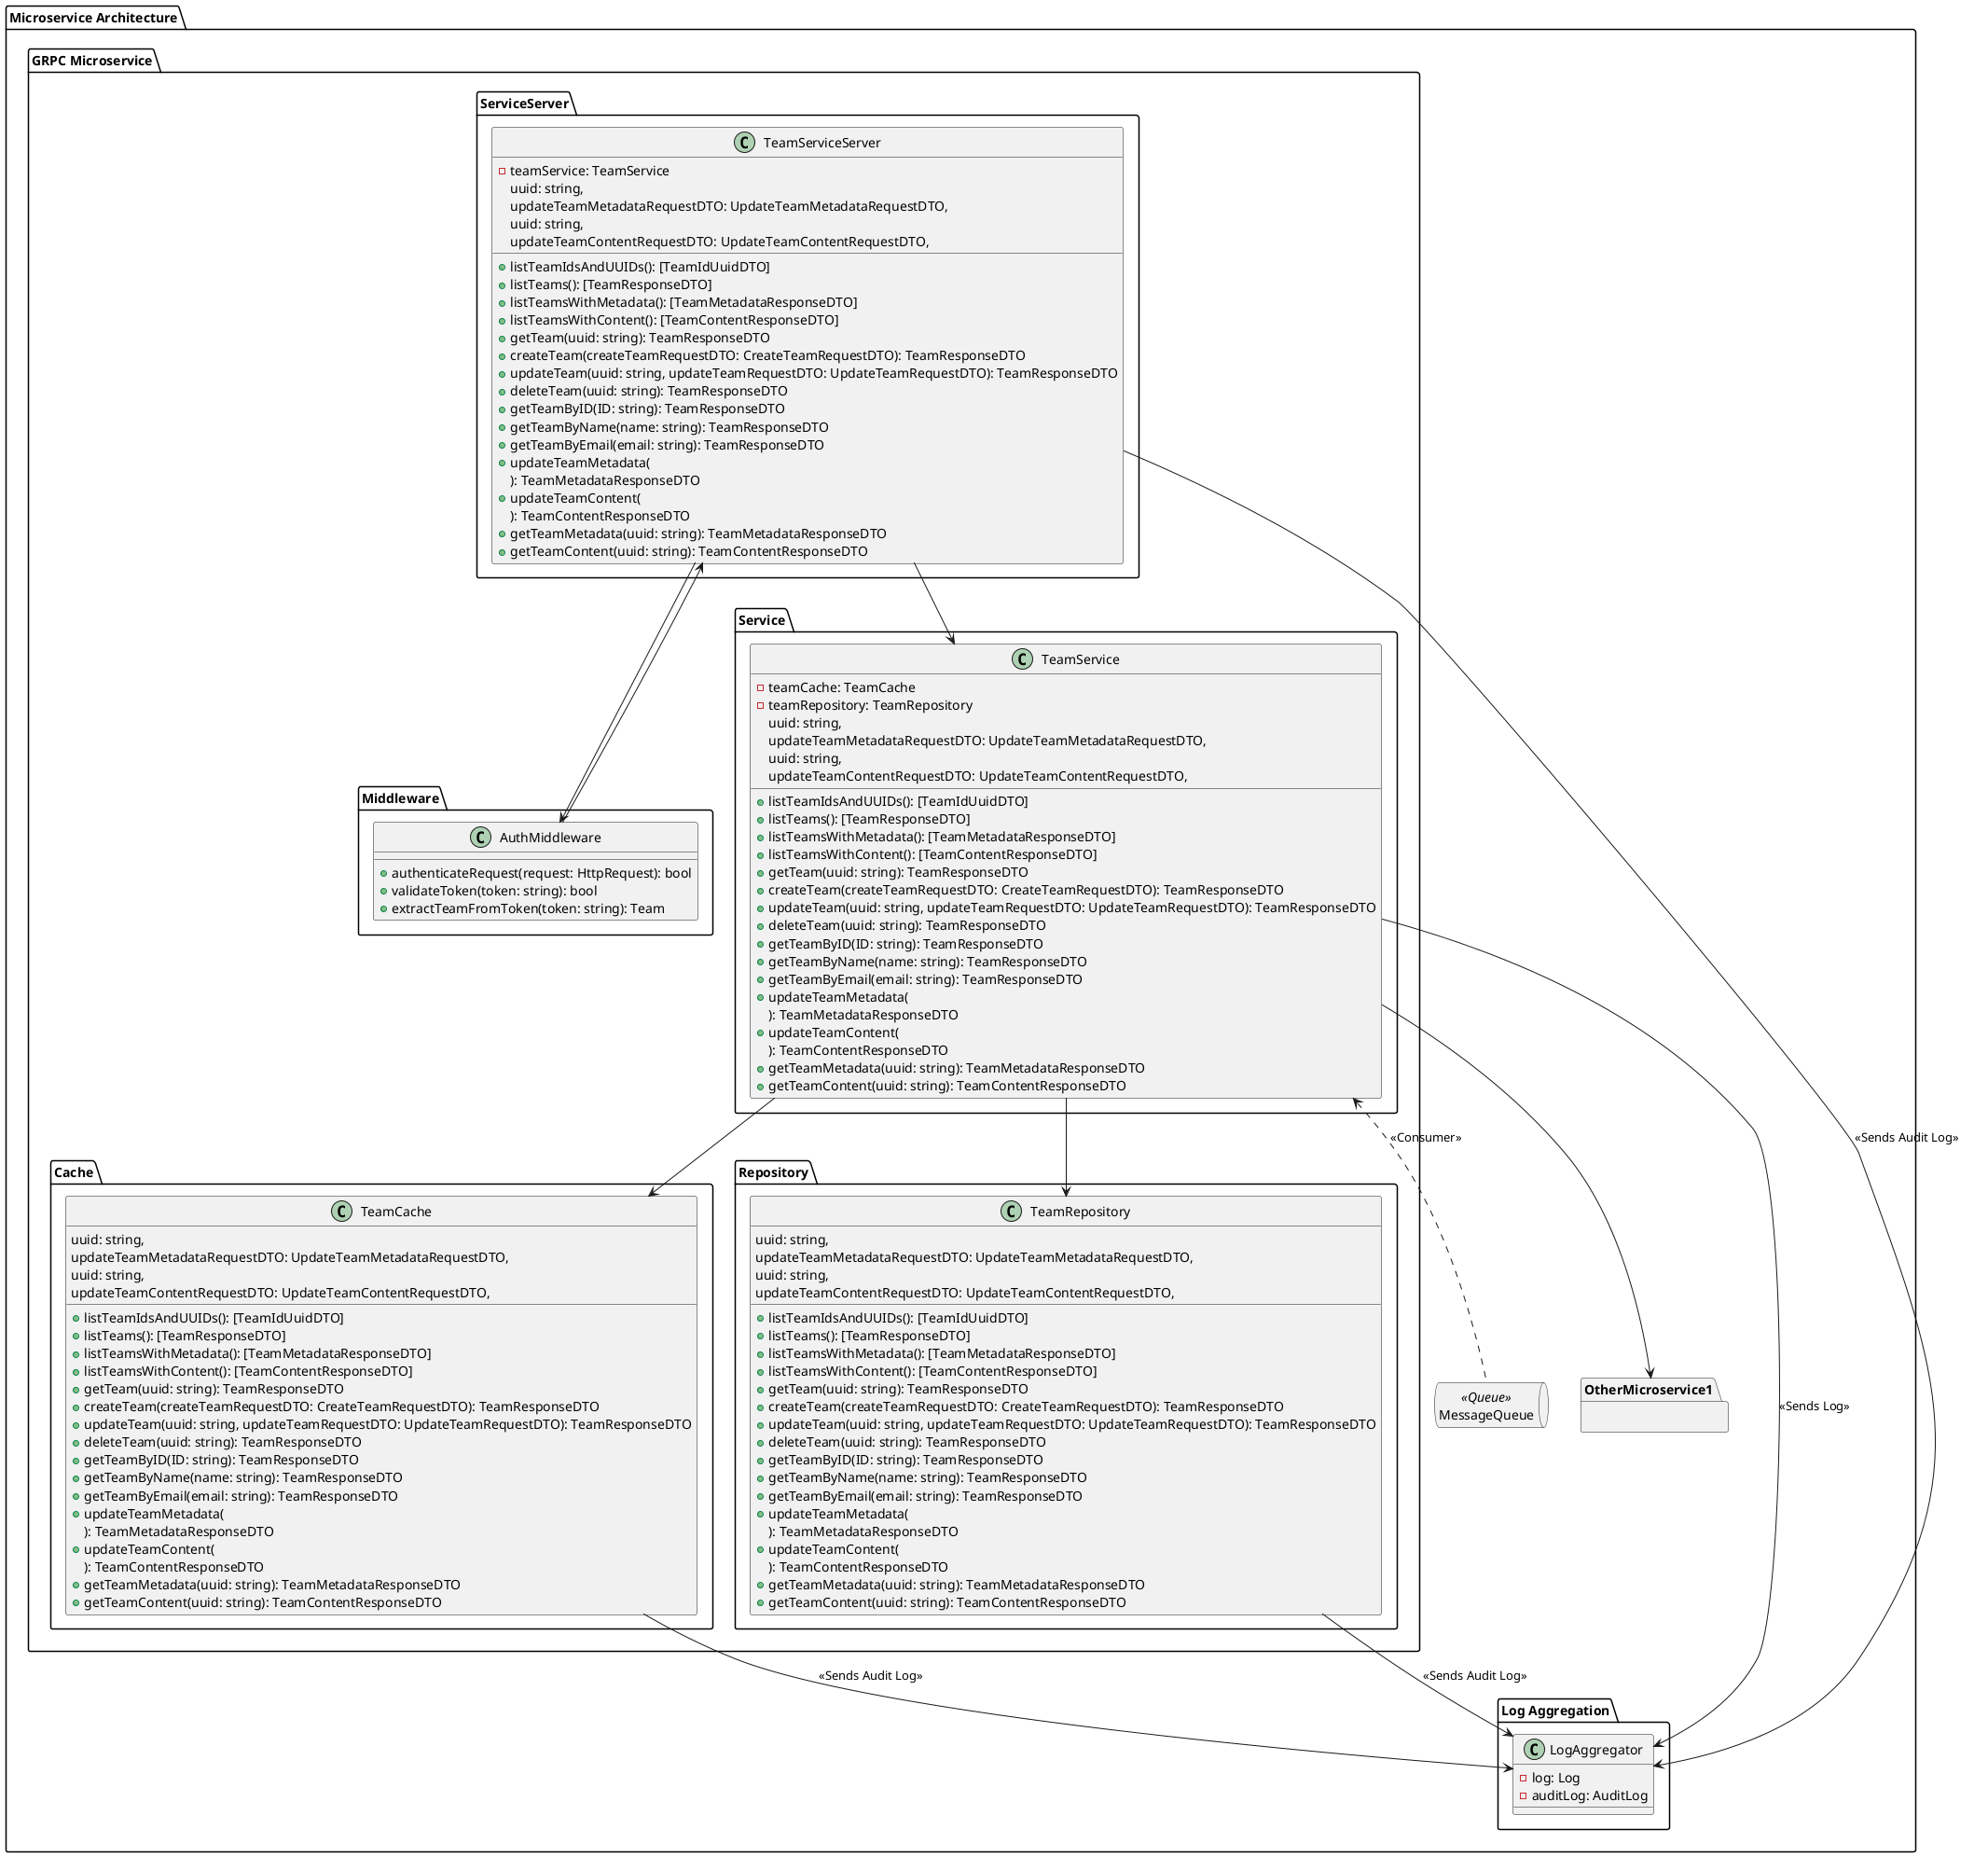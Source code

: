 @startuml

allowmixing

package "Microservice Architecture" {
    package "GRPC Microservice" {
        package "ServiceServer" {
            class TeamServiceServer {
                - teamService: TeamService
                + listTeamIdsAndUUIDs(): [TeamIdUuidDTO]
                + listTeams(): [TeamResponseDTO]
                + listTeamsWithMetadata(): [TeamMetadataResponseDTO]
                + listTeamsWithContent(): [TeamContentResponseDTO]
                + getTeam(uuid: string): TeamResponseDTO
                + createTeam(createTeamRequestDTO: CreateTeamRequestDTO): TeamResponseDTO
                + updateTeam(uuid: string, updateTeamRequestDTO: UpdateTeamRequestDTO): TeamResponseDTO
                + deleteTeam(uuid: string): TeamResponseDTO
                + getTeamByID(ID: string): TeamResponseDTO
                + getTeamByName(name: string): TeamResponseDTO
                + getTeamByEmail(email: string): TeamResponseDTO
                + updateTeamMetadata(
                    uuid: string,
                    updateTeamMetadataRequestDTO: UpdateTeamMetadataRequestDTO,
                ): TeamMetadataResponseDTO
                + updateTeamContent(
                    uuid: string,
                    updateTeamContentRequestDTO: UpdateTeamContentRequestDTO,
                ): TeamContentResponseDTO
                + getTeamMetadata(uuid: string): TeamMetadataResponseDTO
                + getTeamContent(uuid: string): TeamContentResponseDTO
            }

            ' class "CreateTeamRequestDTO" {
            '     + ID: string
            '     + UUID: string
            '     + metadata: TeamMetadataDTO
            '     + content: TeamContentDTO
            ' }

            ' class "GetTeamByEmailRequestDTO" {
            '     + email: string
            ' }

            ' class "GetTeamByIdRequestDTO" {
            '     + ID: string
            ' }

            ' class "GetTeamByUuidRequestDTO" {
            '     + UUID: string
            ' }

            ' class "ListTeamResponseDTO" {
            '     + teams: TeamResponseDTO[]
            ' }

            ' class "TeamContentResponseDTO" {
            '     + ID: string
            '     + UUID: string
            '     + content: TeamContentDTO
            ' }

            ' class "TeamContentDTO" {
            '     + email: string
            '     + members: IdUuidDTO[]
            '     + productOwner: IdUuidDTO
            '     + scrumMaster: IdUuidDTO
            ' }

            ' class "TeamIdUuidDTO" {
            '     + ID: string
            '     + UUID: string
            ' }

            ' class "TeamMetadataResponseDTO" {
            '     + ID: string
            '     + UUID: string
            '     + metadata: TeamMetadataDTO
            ' }

            ' class "TeamMetadataDTO" {
            '     + name: string
            '     + dates: CommonDateDTO
            ' }

            ' class "TeamResponseDTO" {
            '     + ID: string
            '     + UUID: string
            '     + metadata: TeamMetadataDTO
            '     + content: TeamContentDTO
            ' }

            ' class "TeamDTO" {
            '     + ID: string
            '     + UUID: string
            '     + metadata: TeamMetadataDTO
            '     + content: TeamContentDTO
            ' }

            ' class "UpdateTeamContentRequestDTO" {
            '     + UUID: string
            '     + content: TeamContentDTO
            ' }

            ' class "UpdateTeamMetadataRequestDTO" {
            '     + UUID: string
            '     + metadata: TeamMetadataDTO
            ' }

            ' class "UpdateTeamRequestDTO" {
            '     + UUID: string
            '     + metadata: TeamMetadataDTO
            '     + content: TeamContentDTO
            ' }

            ' class "EmailDTO" {
            '     + email: string
            ' }

            ' class "PasswordDTO" {
            '     + password: string
            ' }

            ' class "PhoneDTO" {
            '     + phone: string
            ' }

            ' class "ProjectRoleDTO" {
            '     + projectRole: PROJECT_ROLE_TYPES
            ' }

            ' class "ProjectRolesDTO" {
            '     + projectRoles: PROJECT_ROLE_TYPES[]
            ' }

            ' class "ScrumRoleDTO" {
            '     + scrumRole: SCRUM_ROLE_TYPES
            ' }

            ' class "ScrumRolesDTO" {
            '     + scrumRoles: SCRUM_ROLE_TYPES[]
            ' }

            ' class "CommentDTO" {
            '     + ID: string
            '     + UUID: string
            '     + content: string
            '     + updatedBy: string
            '     + updatedAt: Date
            ' }

            ' class "CommonDateDTO" {
            '     + createdAt: Date
            '     + createdBy: string
            '     + updatedAt: Date
            '     + updatedBy: string
            '     + startedAt?: Date
            '     + startedBy?: string
            '     + startDate?: Date
            '     + endDate?: Date
            '     + completedAt?: Date
            '     + completedBy?: string
            ' }

            ' class "DurationDTO" {
            '     + ID: string
            '     + UUID: string
            '     + startDate: Date
            '     + endDate: Date
            ' }

            ' class "IdUuidStatusDTO" {
            '     + ID: string
            '     + UUID: string
            '     + status: GENERAL_STATUS_TYPES
            ' }

            ' class "IdUuidDTO" {
            '     + ID: string
            '     + UUID: string
            ' }

            ' class "NameUrlDTO" {
            '     + name: string
            '     + url: string
            ' }

            ' class "PaginationDTO" {
            '     + skip?: number
            '     + take?: number
            ' }

            ' class "RelationDTO" {
            '     + UUID: string
            '     + relationType: RELATION_TYPES
            '     + sourceUUID: string
            '     + targetUUID: string
            '     + createdAt: Date
            '     + updatedAt: Date
            ' }
        }

        package "Middleware" {
            class AuthMiddleware {
                + authenticateRequest(request: HttpRequest): bool
                + validateToken(token: string): bool
                + extractTeamFromToken(token: string): Team
            }
        }

        package "Service" {
            class TeamService {
                - teamCache: TeamCache
                - teamRepository: TeamRepository
                + listTeamIdsAndUUIDs(): [TeamIdUuidDTO]
                + listTeams(): [TeamResponseDTO]
                + listTeamsWithMetadata(): [TeamMetadataResponseDTO]
                + listTeamsWithContent(): [TeamContentResponseDTO]
                + getTeam(uuid: string): TeamResponseDTO
                + createTeam(createTeamRequestDTO: CreateTeamRequestDTO): TeamResponseDTO
                + updateTeam(uuid: string, updateTeamRequestDTO: UpdateTeamRequestDTO): TeamResponseDTO
                + deleteTeam(uuid: string): TeamResponseDTO
                + getTeamByID(ID: string): TeamResponseDTO
                + getTeamByName(name: string): TeamResponseDTO
                + getTeamByEmail(email: string): TeamResponseDTO
                + updateTeamMetadata(
                    uuid: string,
                    updateTeamMetadataRequestDTO: UpdateTeamMetadataRequestDTO,
                ): TeamMetadataResponseDTO
                + updateTeamContent(
                    uuid: string,
                    updateTeamContentRequestDTO: UpdateTeamContentRequestDTO,
                ): TeamContentResponseDTO
                + getTeamMetadata(uuid: string): TeamMetadataResponseDTO
                + getTeamContent(uuid: string): TeamContentResponseDTO
            }
        }

        package "Cache" {
            class TeamCache {
                + listTeamIdsAndUUIDs(): [TeamIdUuidDTO]
                + listTeams(): [TeamResponseDTO]
                + listTeamsWithMetadata(): [TeamMetadataResponseDTO]
                + listTeamsWithContent(): [TeamContentResponseDTO]
                + getTeam(uuid: string): TeamResponseDTO
                + createTeam(createTeamRequestDTO: CreateTeamRequestDTO): TeamResponseDTO
                + updateTeam(uuid: string, updateTeamRequestDTO: UpdateTeamRequestDTO): TeamResponseDTO
                + deleteTeam(uuid: string): TeamResponseDTO
                + getTeamByID(ID: string): TeamResponseDTO
                + getTeamByName(name: string): TeamResponseDTO
                + getTeamByEmail(email: string): TeamResponseDTO
                + updateTeamMetadata(
                    uuid: string,
                    updateTeamMetadataRequestDTO: UpdateTeamMetadataRequestDTO,
                ): TeamMetadataResponseDTO
                + updateTeamContent(
                    uuid: string,
                    updateTeamContentRequestDTO: UpdateTeamContentRequestDTO,
                ): TeamContentResponseDTO
                + getTeamMetadata(uuid: string): TeamMetadataResponseDTO
                + getTeamContent(uuid: string): TeamContentResponseDTO
            }
        }

        package "Repository" {
            class TeamRepository {
                + listTeamIdsAndUUIDs(): [TeamIdUuidDTO]
                + listTeams(): [TeamResponseDTO]
                + listTeamsWithMetadata(): [TeamMetadataResponseDTO]
                + listTeamsWithContent(): [TeamContentResponseDTO]
                + getTeam(uuid: string): TeamResponseDTO
                + createTeam(createTeamRequestDTO: CreateTeamRequestDTO): TeamResponseDTO
                + updateTeam(uuid: string, updateTeamRequestDTO: UpdateTeamRequestDTO): TeamResponseDTO
                + deleteTeam(uuid: string): TeamResponseDTO
                + getTeamByID(ID: string): TeamResponseDTO
                + getTeamByName(name: string): TeamResponseDTO
                + getTeamByEmail(email: string): TeamResponseDTO
                + updateTeamMetadata(
                    uuid: string,
                    updateTeamMetadataRequestDTO: UpdateTeamMetadataRequestDTO,
                ): TeamMetadataResponseDTO
                + updateTeamContent(
                    uuid: string,
                    updateTeamContentRequestDTO: UpdateTeamContentRequestDTO,
                ): TeamContentResponseDTO
                + getTeamMetadata(uuid: string): TeamMetadataResponseDTO
                + getTeamContent(uuid: string): TeamContentResponseDTO
            }

            ' !define TABLE_COLUMNS(COLUMN_LIST)
            ' class TeamTable {
            '     + ID: string
            '     + UUID: string
            '     + metadata: TeamMetadataTable
            '     + content: TeamContentTable
            ' }

            ' class TeamMetadataTable {
            '     + name: string
            '     + dates: CommonDateTable
            ' }

            ' class TeamContentTable {
            '     + email: string
            '     + members: IdUuidTable[]
            '     + productOwner: IdUuidTable
            '     + scrumMaster: IdUuidTable
            ' }

            ' class CommonDateTable {
            '     + createdAt: Date
            '     + createdBy: string
            '     + updatedAt: Date
            '     + updatedBy: string
            '     + startedAt?: Date
            '     + startedBy?: string
            '     + startDate?: Date
            '     + endDate?: Date
            '     + completedAt?: Date
            '     + completedBy?: string
            ' }

            ' class CommentTable {
            '     + ID: string
            '     + UUID: string
            '     + content: string
            '     + updatedBy: string
            '     + updatedAt: Date
            ' }

            ' class DurationTable {
            '     + ID: string
            '     + UUID: string
            '     + startDate: Date
            '     + endDate: Date
            ' }

            ' class IdUuidStatusTable {
            '     + ID: string
            '     + UUID: string
            '     + status: GENERAL_STATUS_TYPES
            ' }

            ' class IdUuidTable {
            '     + ID: string
            '     + UUID: string
            ' }

            ' class NameUrlTable {
            '     + name: string
            '     + url: string
            ' }

            ' class PaginationTable {
            '     + skip?: number
            '     + take?: number
            ' }

            ' class RelationTable {
            '     + UUID: string
            '     + relationType: RELATION_TYPES
            '     + sourceUUID: string
            '     + targetUUID: string
            '     + createdAt: Date
            '     + updatedAt: Date
            ' }
        }

        TeamServiceServer --> TeamService
        TeamServiceServer --> AuthMiddleware
        AuthMiddleware --> TeamServiceServer
        TeamService --> TeamRepository
        TeamService --> TeamCache
    }

    TeamService -down-> OtherMicroservice1

    package "Other Microservice 1" as OtherMicroservice1 {
        ' // Other Microservice 1 components
    }

    queue MessageQueue <<Queue>>
    MessageQueue .up.> TeamService : <<Consumer>>

    package "Log Aggregation" {
        class LogAggregator {
            - log: Log
            - auditLog: AuditLog
        }

        ' class AuditLog {
        '     + message: String
        '     + timestamp: DateTime
        ' }

        ' class Log {
        '     + message: String
        '     + timestamp: DateTime
        ' }
    }

    TeamServiceServer --> LogAggregator : <<Sends Audit Log>>
    TeamCache --> LogAggregator : <<Sends Audit Log>>
    TeamRepository --> LogAggregator : <<Sends Audit Log>>
    TeamService --> LogAggregator : <<Sends Log>>
}

@enduml
